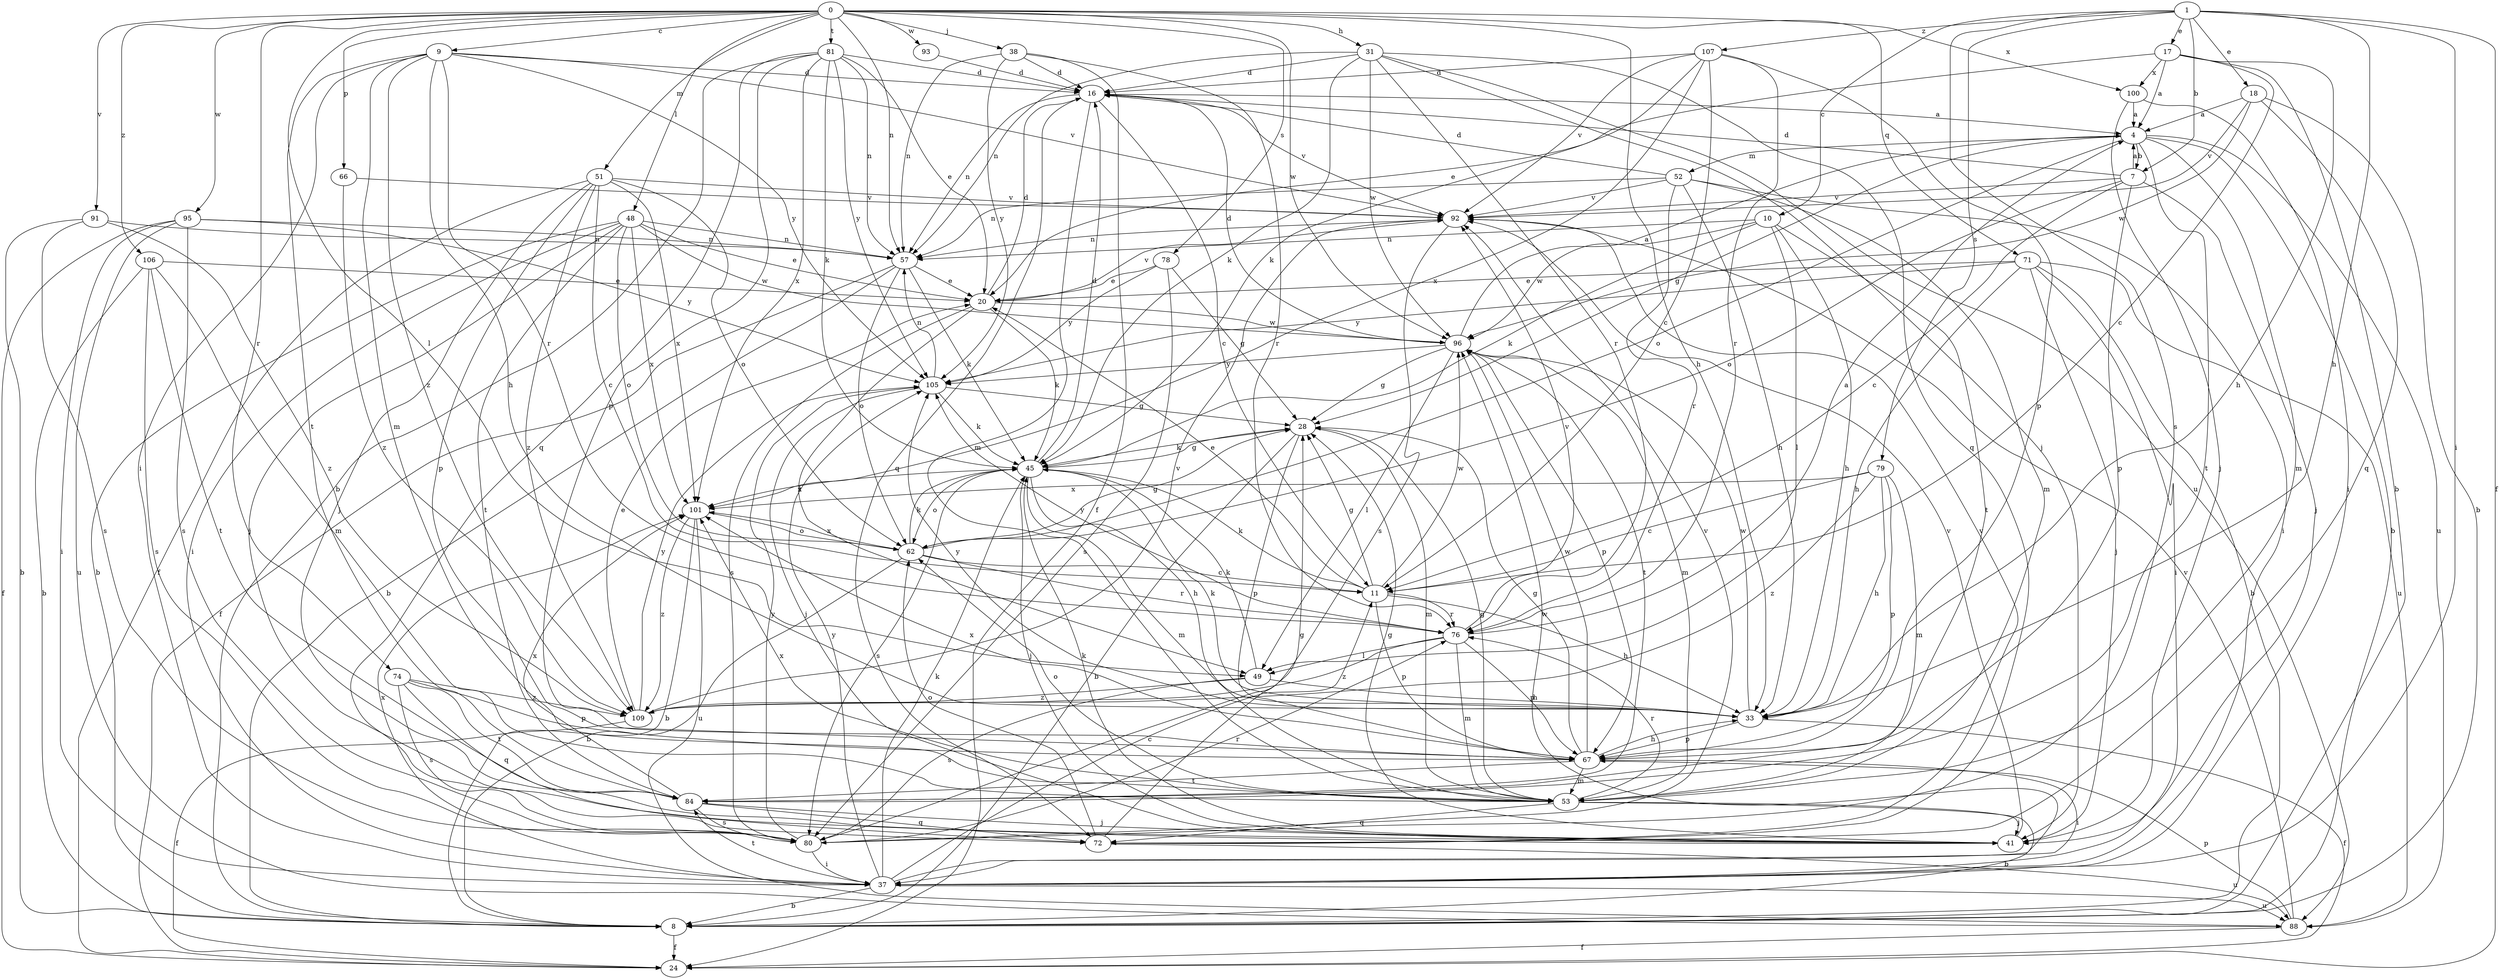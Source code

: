 strict digraph  {
0;
1;
4;
7;
8;
9;
10;
11;
16;
17;
18;
20;
24;
28;
31;
33;
37;
38;
41;
45;
48;
49;
51;
52;
53;
57;
62;
66;
67;
71;
72;
74;
76;
78;
79;
80;
81;
84;
88;
91;
92;
93;
95;
96;
100;
101;
105;
106;
107;
109;
0 -> 9  [label=c];
0 -> 31  [label=h];
0 -> 33  [label=h];
0 -> 38  [label=j];
0 -> 48  [label=l];
0 -> 49  [label=l];
0 -> 51  [label=m];
0 -> 57  [label=n];
0 -> 66  [label=p];
0 -> 71  [label=q];
0 -> 74  [label=r];
0 -> 78  [label=s];
0 -> 81  [label=t];
0 -> 91  [label=v];
0 -> 93  [label=w];
0 -> 95  [label=w];
0 -> 96  [label=w];
0 -> 100  [label=x];
0 -> 106  [label=z];
1 -> 7  [label=b];
1 -> 10  [label=c];
1 -> 17  [label=e];
1 -> 18  [label=e];
1 -> 24  [label=f];
1 -> 33  [label=h];
1 -> 37  [label=i];
1 -> 79  [label=s];
1 -> 80  [label=s];
1 -> 107  [label=z];
4 -> 7  [label=b];
4 -> 8  [label=b];
4 -> 28  [label=g];
4 -> 52  [label=m];
4 -> 53  [label=m];
4 -> 62  [label=o];
4 -> 84  [label=t];
4 -> 88  [label=u];
7 -> 4  [label=a];
7 -> 11  [label=c];
7 -> 16  [label=d];
7 -> 41  [label=j];
7 -> 62  [label=o];
7 -> 67  [label=p];
7 -> 92  [label=v];
8 -> 24  [label=f];
9 -> 16  [label=d];
9 -> 33  [label=h];
9 -> 37  [label=i];
9 -> 53  [label=m];
9 -> 76  [label=r];
9 -> 84  [label=t];
9 -> 92  [label=v];
9 -> 105  [label=y];
9 -> 109  [label=z];
10 -> 33  [label=h];
10 -> 45  [label=k];
10 -> 49  [label=l];
10 -> 57  [label=n];
10 -> 84  [label=t];
10 -> 96  [label=w];
11 -> 20  [label=e];
11 -> 28  [label=g];
11 -> 33  [label=h];
11 -> 45  [label=k];
11 -> 67  [label=p];
11 -> 76  [label=r];
11 -> 96  [label=w];
16 -> 4  [label=a];
16 -> 11  [label=c];
16 -> 53  [label=m];
16 -> 57  [label=n];
16 -> 72  [label=q];
16 -> 92  [label=v];
17 -> 4  [label=a];
17 -> 8  [label=b];
17 -> 11  [label=c];
17 -> 20  [label=e];
17 -> 33  [label=h];
17 -> 100  [label=x];
18 -> 4  [label=a];
18 -> 8  [label=b];
18 -> 72  [label=q];
18 -> 92  [label=v];
18 -> 96  [label=w];
20 -> 16  [label=d];
20 -> 45  [label=k];
20 -> 49  [label=l];
20 -> 80  [label=s];
20 -> 92  [label=v];
20 -> 96  [label=w];
28 -> 8  [label=b];
28 -> 45  [label=k];
28 -> 53  [label=m];
28 -> 67  [label=p];
31 -> 16  [label=d];
31 -> 41  [label=j];
31 -> 45  [label=k];
31 -> 57  [label=n];
31 -> 72  [label=q];
31 -> 76  [label=r];
31 -> 88  [label=u];
31 -> 96  [label=w];
33 -> 24  [label=f];
33 -> 45  [label=k];
33 -> 67  [label=p];
33 -> 96  [label=w];
33 -> 105  [label=y];
37 -> 8  [label=b];
37 -> 11  [label=c];
37 -> 45  [label=k];
37 -> 84  [label=t];
37 -> 88  [label=u];
37 -> 96  [label=w];
37 -> 101  [label=x];
37 -> 105  [label=y];
38 -> 16  [label=d];
38 -> 24  [label=f];
38 -> 57  [label=n];
38 -> 76  [label=r];
38 -> 105  [label=y];
41 -> 28  [label=g];
41 -> 45  [label=k];
41 -> 92  [label=v];
45 -> 16  [label=d];
45 -> 28  [label=g];
45 -> 33  [label=h];
45 -> 41  [label=j];
45 -> 53  [label=m];
45 -> 62  [label=o];
45 -> 80  [label=s];
45 -> 101  [label=x];
48 -> 8  [label=b];
48 -> 20  [label=e];
48 -> 37  [label=i];
48 -> 41  [label=j];
48 -> 57  [label=n];
48 -> 62  [label=o];
48 -> 84  [label=t];
48 -> 96  [label=w];
48 -> 101  [label=x];
49 -> 33  [label=h];
49 -> 45  [label=k];
49 -> 80  [label=s];
49 -> 109  [label=z];
51 -> 11  [label=c];
51 -> 24  [label=f];
51 -> 41  [label=j];
51 -> 62  [label=o];
51 -> 67  [label=p];
51 -> 92  [label=v];
51 -> 101  [label=x];
51 -> 109  [label=z];
52 -> 16  [label=d];
52 -> 33  [label=h];
52 -> 37  [label=i];
52 -> 53  [label=m];
52 -> 57  [label=n];
52 -> 76  [label=r];
52 -> 92  [label=v];
53 -> 8  [label=b];
53 -> 28  [label=g];
53 -> 41  [label=j];
53 -> 62  [label=o];
53 -> 72  [label=q];
53 -> 76  [label=r];
53 -> 101  [label=x];
57 -> 8  [label=b];
57 -> 20  [label=e];
57 -> 24  [label=f];
57 -> 45  [label=k];
57 -> 62  [label=o];
62 -> 8  [label=b];
62 -> 11  [label=c];
62 -> 28  [label=g];
62 -> 45  [label=k];
62 -> 76  [label=r];
62 -> 101  [label=x];
66 -> 92  [label=v];
66 -> 109  [label=z];
67 -> 28  [label=g];
67 -> 33  [label=h];
67 -> 37  [label=i];
67 -> 53  [label=m];
67 -> 84  [label=t];
67 -> 96  [label=w];
67 -> 101  [label=x];
71 -> 8  [label=b];
71 -> 20  [label=e];
71 -> 33  [label=h];
71 -> 37  [label=i];
71 -> 41  [label=j];
71 -> 88  [label=u];
71 -> 105  [label=y];
72 -> 28  [label=g];
72 -> 62  [label=o];
72 -> 88  [label=u];
72 -> 92  [label=v];
74 -> 67  [label=p];
74 -> 72  [label=q];
74 -> 80  [label=s];
74 -> 84  [label=t];
74 -> 109  [label=z];
76 -> 4  [label=a];
76 -> 49  [label=l];
76 -> 53  [label=m];
76 -> 67  [label=p];
76 -> 92  [label=v];
76 -> 105  [label=y];
76 -> 109  [label=z];
78 -> 20  [label=e];
78 -> 28  [label=g];
78 -> 80  [label=s];
78 -> 105  [label=y];
79 -> 11  [label=c];
79 -> 33  [label=h];
79 -> 53  [label=m];
79 -> 67  [label=p];
79 -> 101  [label=x];
79 -> 109  [label=z];
80 -> 37  [label=i];
80 -> 76  [label=r];
80 -> 92  [label=v];
80 -> 105  [label=y];
81 -> 8  [label=b];
81 -> 16  [label=d];
81 -> 20  [label=e];
81 -> 45  [label=k];
81 -> 57  [label=n];
81 -> 67  [label=p];
81 -> 72  [label=q];
81 -> 101  [label=x];
81 -> 105  [label=y];
84 -> 41  [label=j];
84 -> 72  [label=q];
84 -> 80  [label=s];
84 -> 101  [label=x];
88 -> 24  [label=f];
88 -> 67  [label=p];
88 -> 92  [label=v];
91 -> 8  [label=b];
91 -> 57  [label=n];
91 -> 80  [label=s];
91 -> 109  [label=z];
92 -> 57  [label=n];
92 -> 80  [label=s];
93 -> 16  [label=d];
95 -> 24  [label=f];
95 -> 37  [label=i];
95 -> 57  [label=n];
95 -> 80  [label=s];
95 -> 88  [label=u];
95 -> 105  [label=y];
96 -> 4  [label=a];
96 -> 16  [label=d];
96 -> 28  [label=g];
96 -> 49  [label=l];
96 -> 53  [label=m];
96 -> 67  [label=p];
96 -> 84  [label=t];
96 -> 105  [label=y];
100 -> 4  [label=a];
100 -> 37  [label=i];
100 -> 41  [label=j];
101 -> 8  [label=b];
101 -> 62  [label=o];
101 -> 88  [label=u];
101 -> 109  [label=z];
105 -> 28  [label=g];
105 -> 41  [label=j];
105 -> 45  [label=k];
105 -> 57  [label=n];
106 -> 8  [label=b];
106 -> 20  [label=e];
106 -> 53  [label=m];
106 -> 80  [label=s];
106 -> 84  [label=t];
107 -> 11  [label=c];
107 -> 16  [label=d];
107 -> 45  [label=k];
107 -> 67  [label=p];
107 -> 76  [label=r];
107 -> 92  [label=v];
107 -> 101  [label=x];
109 -> 20  [label=e];
109 -> 24  [label=f];
109 -> 92  [label=v];
109 -> 105  [label=y];
}
